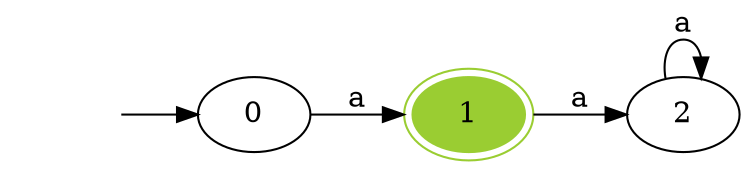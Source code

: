 digraph g {

rankdir=LR; 

NOTHING [label="", shape=none];
"0" [ label = "0" ]; 

"1" [ label = "1" ]; 

"2" [ label = "2" ]; 

"0" -> "1" [ label = "a" ]; 

"1" -> "2" [ label = "a" ]; 

"2" -> "2" [ label = "a" ]; 

NOTHING -> "0";
"1" [ peripheries=2, style=filled, color=yellowgreen ]
}